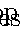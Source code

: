 % Copyright (c) 2001-2022 Logic Magicians Software
  % result x separator
  rxsep = 3.8in/(n_res+1);

  % operand x separator
  oxsep = 3.8in/(n_op+1);

  % bound y dimension of picture
  ypart (res[0].n - op[0].s) = 1.4in;

  % make ellipses out of results
  for i = 0 upto n_res:
    res[i].dx = res[i].dy + 5;
  endfor;

  % make ellipses out of operands
  for i = 0 upto n_op:
    op[i].dx = op[i].dy + 5;
  endfor;
  
  res[0].w - (20, ysep) = inst.w;
  op[0].w + (-20, ysep) = inst.w;

  for i = 1 upto n_res:
    res[i].c - (rxsep, 0) = res[i - 1].c;
  endfor;

  for i = 1 upto n_op:
    op[i].c - (oxsep, 0) = op[i - 1].c;
  endfor;

  for i = 0 upto n_res:
    drawboxed(res[i]);
  endfor;

  for i = 0 upto n_op:
    drawboxed(op[i]);
  endfor;

  drawboxed(inst);

  label.lft("results", cuta(inst, res[0])(inst.nw{up}..tension 5..res[0].w));
  label.lft("operands", cuta(inst, op[0])(inst.sw{down}..tension 5..op[0].w));
  label.top("fres", cuta(res[n_res], res[0])(res[n_res].n{up}..tension 10..res[0].n));
  label.bot("bres", cuta(res[0], res[n_res])(res[0].s{down}..tension 10..res[n_res].s));

  if n_op = 0: 
    label.top("fop", cuta(op[n_op], op[0])(op[n_op].n{up}..op[0].w));
    label.bot("bop", cuta(op[0], op[n_op])(op[0].s{down}..op[n_op].e));
  else:
    label.top("fop", cuta(op[n_op], op[0])(op[n_op].n{up}..tension 10..op[0].n));
    label.bot("bop", cuta(op[0], op[n_op])(op[0].s{down}..tension 10..op[n_op].s));
  fi;

  for i = 0 upto n_res - 1:
    drawarrow res[i].n{up}..tension 5..res[i + 1].w;
    drawarrow res[i + 1].s{down}..tension 5..res[i].e;
  endfor;

  for i = 0 upto n_op - 1:
    drawarrow op[i].n{up}..tension 5..op[i + 1].w;
    drawarrow op[i + 1].s{down}..tension 5..op[i].e;
  endfor;

endfig;
end;

